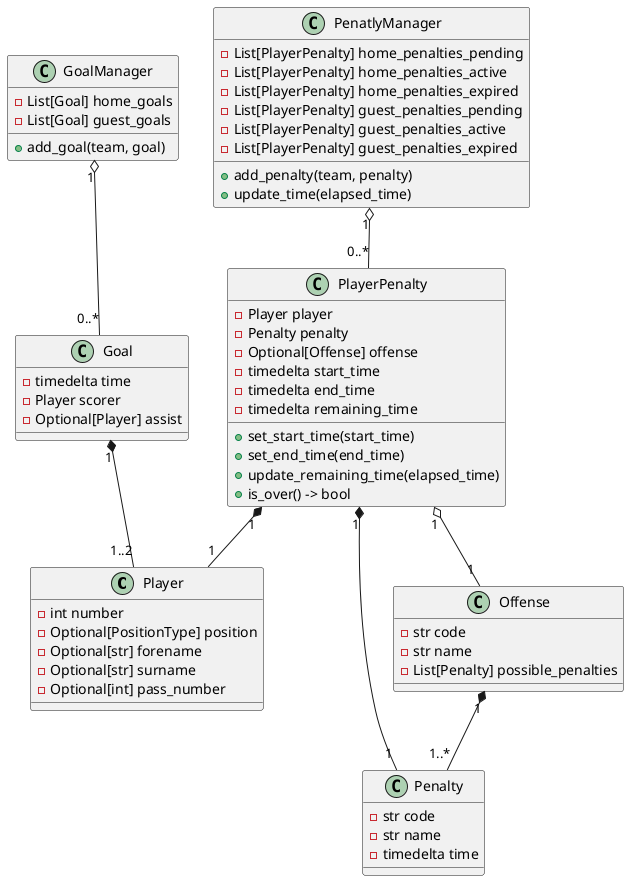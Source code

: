 @startuml Overview

class Player {
    - int number
    - Optional[PositionType] position
    - Optional[str] forename
    - Optional[str] surname
    - Optional[int] pass_number
}

class Penalty {
    - str code
    - str name 
    - timedelta time
}

class Offense {
    - str code
    - str name 
    - List[Penalty] possible_penalties
}
Offense "1" *-- "1..*" Penalty

class PlayerPenalty {
    - Player player
    - Penalty penalty 
    - Optional[Offense] offense
    - timedelta start_time
    - timedelta end_time
    - timedelta remaining_time
    + set_start_time(start_time)
    + set_end_time(end_time)
    + update_remaining_time(elapsed_time)
    + is_over() -> bool
}
PlayerPenalty "1" *-- "1" Player
PlayerPenalty "1" *-- "1" Penalty
PlayerPenalty "1" o-- "1" Offense

class PenatlyManager {
    - List[PlayerPenalty] home_penalties_pending
    - List[PlayerPenalty] home_penalties_active
    - List[PlayerPenalty] home_penalties_expired
    - List[PlayerPenalty] guest_penalties_pending
    - List[PlayerPenalty] guest_penalties_active
    - List[PlayerPenalty] guest_penalties_expired
    + add_penalty(team, penalty)
    + update_time(elapsed_time)
}
PenatlyManager "1" o-- "0..*" PlayerPenalty

class Goal {
    - timedelta time
    - Player scorer
    - Optional[Player] assist
}
Goal "1" *-- "1..2" Player

class GoalManager {
    - List[Goal] home_goals
    - List[Goal] guest_goals
    + add_goal(team, goal)
}
GoalManager "1" o-- "0..*" Goal

@enduml